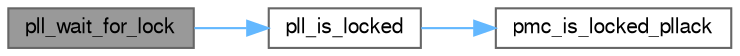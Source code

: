 digraph "pll_wait_for_lock"
{
 // LATEX_PDF_SIZE
  bgcolor="transparent";
  edge [fontname=FreeSans,fontsize=10,labelfontname=FreeSans,labelfontsize=10];
  node [fontname=FreeSans,fontsize=10,shape=box,height=0.2,width=0.4];
  rankdir="LR";
  Node1 [label="pll_wait_for_lock",height=0.2,width=0.4,color="gray40", fillcolor="grey60", style="filled", fontcolor="black",tooltip="Wait for PLL pll_id to become locked."];
  Node1 -> Node2 [color="steelblue1",style="solid"];
  Node2 [label="pll_is_locked",height=0.2,width=0.4,color="grey40", fillcolor="white", style="filled",URL="$group__pll__group.html#ga3d87845545ede586b91f8427f5594685",tooltip=" "];
  Node2 -> Node3 [color="steelblue1",style="solid"];
  Node3 [label="pmc_is_locked_pllack",height=0.2,width=0.4,color="grey40", fillcolor="white", style="filled",URL="$group__sam__drivers__pmc__group.html#ga6464976854ab9c8c9b4967a79cd99ba8",tooltip="Is PLLA locked?"];
}
